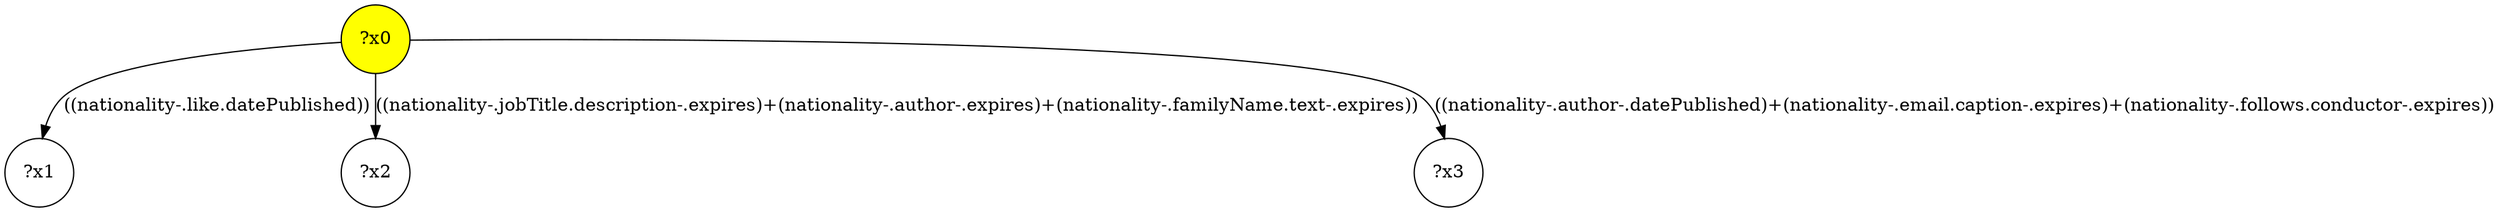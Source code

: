 digraph g {
	x0 [fillcolor="yellow", style="filled," shape=circle, label="?x0"];
	x1 [shape=circle, label="?x1"];
	x0 -> x1 [label="((nationality-.like.datePublished))"];
	x2 [shape=circle, label="?x2"];
	x0 -> x2 [label="((nationality-.jobTitle.description-.expires)+(nationality-.author-.expires)+(nationality-.familyName.text-.expires))"];
	x3 [shape=circle, label="?x3"];
	x0 -> x3 [label="((nationality-.author-.datePublished)+(nationality-.email.caption-.expires)+(nationality-.follows.conductor-.expires))"];
}
